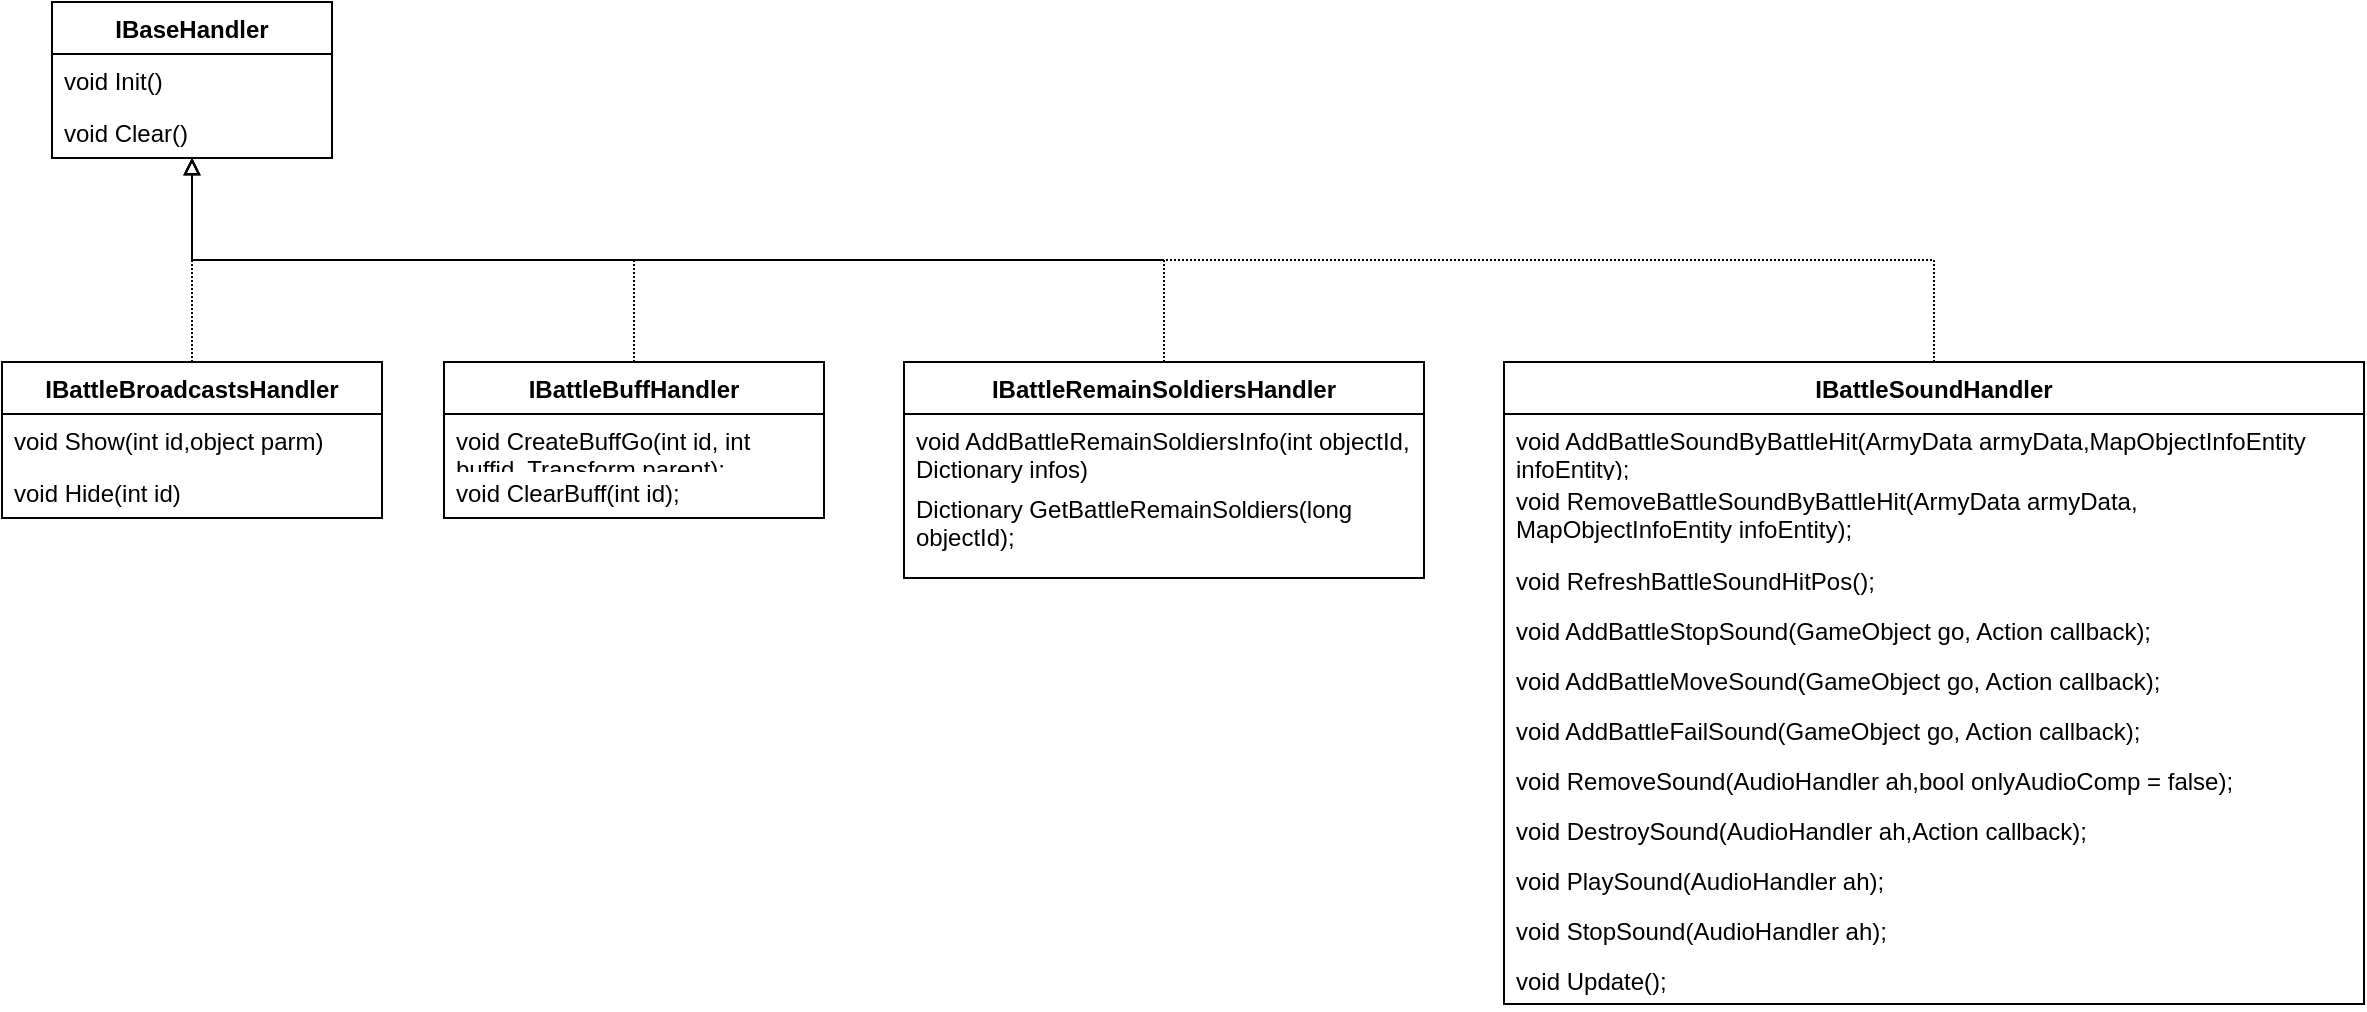 <mxfile version="22.1.4" type="github">
  <diagram id="C5RBs43oDa-KdzZeNtuy" name="Page-1">
    <mxGraphModel dx="2183" dy="1177" grid="1" gridSize="10" guides="1" tooltips="1" connect="1" arrows="1" fold="1" page="1" pageScale="1" pageWidth="827" pageHeight="1169" math="0" shadow="0">
      <root>
        <mxCell id="WIyWlLk6GJQsqaUBKTNV-0" />
        <mxCell id="WIyWlLk6GJQsqaUBKTNV-1" parent="WIyWlLk6GJQsqaUBKTNV-0" />
        <mxCell id="vtyjgrVnTe7GE00nzrDD-10" value="IBaseHandler" style="swimlane;childLayout=stackLayout;horizontal=1;startSize=26;fillColor=none;horizontalStack=0;resizeParent=1;resizeParentMax=0;resizeLast=0;collapsible=1;marginBottom=0;whiteSpace=wrap;html=1;align=center;verticalAlign=top;" vertex="1" parent="WIyWlLk6GJQsqaUBKTNV-1">
          <mxGeometry x="344" y="150" width="140" height="78" as="geometry" />
        </mxCell>
        <mxCell id="vtyjgrVnTe7GE00nzrDD-11" value="void Init()" style="text;strokeColor=none;fillColor=none;align=left;verticalAlign=top;spacingLeft=4;spacingRight=4;overflow=hidden;rotatable=0;points=[[0,0.5],[1,0.5]];portConstraint=eastwest;whiteSpace=wrap;html=1;" vertex="1" parent="vtyjgrVnTe7GE00nzrDD-10">
          <mxGeometry y="26" width="140" height="26" as="geometry" />
        </mxCell>
        <mxCell id="vtyjgrVnTe7GE00nzrDD-12" value="void Clear()" style="text;strokeColor=none;fillColor=none;align=left;verticalAlign=top;spacingLeft=4;spacingRight=4;overflow=hidden;rotatable=0;points=[[0,0.5],[1,0.5]];portConstraint=eastwest;whiteSpace=wrap;html=1;" vertex="1" parent="vtyjgrVnTe7GE00nzrDD-10">
          <mxGeometry y="52" width="140" height="26" as="geometry" />
        </mxCell>
        <mxCell id="vtyjgrVnTe7GE00nzrDD-21" value="" style="edgeStyle=orthogonalEdgeStyle;rounded=0;orthogonalLoop=1;jettySize=auto;html=1;dashed=1;dashPattern=1 1;endArrow=block;endFill=0;" edge="1" parent="WIyWlLk6GJQsqaUBKTNV-1" source="vtyjgrVnTe7GE00nzrDD-14" target="vtyjgrVnTe7GE00nzrDD-10">
          <mxGeometry relative="1" as="geometry" />
        </mxCell>
        <mxCell id="vtyjgrVnTe7GE00nzrDD-14" value="IBattleBroadcastsHandler" style="swimlane;childLayout=stackLayout;horizontal=1;startSize=26;fillColor=none;horizontalStack=0;resizeParent=1;resizeParentMax=0;resizeLast=0;collapsible=1;marginBottom=0;whiteSpace=wrap;html=1;align=center;verticalAlign=top;" vertex="1" parent="WIyWlLk6GJQsqaUBKTNV-1">
          <mxGeometry x="319" y="330" width="190" height="78" as="geometry" />
        </mxCell>
        <mxCell id="vtyjgrVnTe7GE00nzrDD-15" value="void Show(int id,object parm)" style="text;strokeColor=none;fillColor=none;align=left;verticalAlign=top;spacingLeft=4;spacingRight=4;overflow=hidden;rotatable=0;points=[[0,0.5],[1,0.5]];portConstraint=eastwest;whiteSpace=wrap;html=1;" vertex="1" parent="vtyjgrVnTe7GE00nzrDD-14">
          <mxGeometry y="26" width="190" height="26" as="geometry" />
        </mxCell>
        <mxCell id="vtyjgrVnTe7GE00nzrDD-16" value="void Hide(int id)" style="text;strokeColor=none;fillColor=none;align=left;verticalAlign=top;spacingLeft=4;spacingRight=4;overflow=hidden;rotatable=0;points=[[0,0.5],[1,0.5]];portConstraint=eastwest;whiteSpace=wrap;html=1;" vertex="1" parent="vtyjgrVnTe7GE00nzrDD-14">
          <mxGeometry y="52" width="190" height="26" as="geometry" />
        </mxCell>
        <mxCell id="vtyjgrVnTe7GE00nzrDD-22" value="IBattleBuffHandler" style="swimlane;childLayout=stackLayout;horizontal=1;startSize=26;fillColor=none;horizontalStack=0;resizeParent=1;resizeParentMax=0;resizeLast=0;collapsible=1;marginBottom=0;whiteSpace=wrap;html=1;align=center;verticalAlign=top;" vertex="1" parent="WIyWlLk6GJQsqaUBKTNV-1">
          <mxGeometry x="540" y="330" width="190" height="78" as="geometry" />
        </mxCell>
        <mxCell id="vtyjgrVnTe7GE00nzrDD-23" value="void CreateBuffGo(int id, int buffid, Transform parent);" style="text;strokeColor=none;fillColor=none;align=left;verticalAlign=top;spacingLeft=4;spacingRight=4;overflow=hidden;rotatable=0;points=[[0,0.5],[1,0.5]];portConstraint=eastwest;whiteSpace=wrap;html=1;" vertex="1" parent="vtyjgrVnTe7GE00nzrDD-22">
          <mxGeometry y="26" width="190" height="26" as="geometry" />
        </mxCell>
        <mxCell id="vtyjgrVnTe7GE00nzrDD-24" value="void ClearBuff(int id);" style="text;strokeColor=none;fillColor=none;align=left;verticalAlign=top;spacingLeft=4;spacingRight=4;overflow=hidden;rotatable=0;points=[[0,0.5],[1,0.5]];portConstraint=eastwest;whiteSpace=wrap;html=1;" vertex="1" parent="vtyjgrVnTe7GE00nzrDD-22">
          <mxGeometry y="52" width="190" height="26" as="geometry" />
        </mxCell>
        <mxCell id="vtyjgrVnTe7GE00nzrDD-25" value="IBattleRemainSoldiersHandler" style="swimlane;childLayout=stackLayout;horizontal=1;startSize=26;fillColor=none;horizontalStack=0;resizeParent=1;resizeParentMax=0;resizeLast=0;collapsible=1;marginBottom=0;whiteSpace=wrap;html=1;align=center;verticalAlign=top;" vertex="1" parent="WIyWlLk6GJQsqaUBKTNV-1">
          <mxGeometry x="770" y="330" width="260" height="108" as="geometry" />
        </mxCell>
        <mxCell id="vtyjgrVnTe7GE00nzrDD-26" value="void AddBattleRemainSoldiersInfo(int objectId, Dictionary infos)" style="text;strokeColor=none;fillColor=none;align=left;verticalAlign=top;spacingLeft=4;spacingRight=4;overflow=hidden;rotatable=0;points=[[0,0.5],[1,0.5]];portConstraint=eastwest;whiteSpace=wrap;html=1;" vertex="1" parent="vtyjgrVnTe7GE00nzrDD-25">
          <mxGeometry y="26" width="260" height="34" as="geometry" />
        </mxCell>
        <mxCell id="vtyjgrVnTe7GE00nzrDD-27" value="Dictionary GetBattleRemainSoldiers(long objectId);" style="text;strokeColor=none;fillColor=none;align=left;verticalAlign=top;spacingLeft=4;spacingRight=4;overflow=hidden;rotatable=0;points=[[0,0.5],[1,0.5]];portConstraint=eastwest;whiteSpace=wrap;html=1;" vertex="1" parent="vtyjgrVnTe7GE00nzrDD-25">
          <mxGeometry y="60" width="260" height="48" as="geometry" />
        </mxCell>
        <mxCell id="vtyjgrVnTe7GE00nzrDD-28" value="" style="edgeStyle=orthogonalEdgeStyle;rounded=0;orthogonalLoop=1;jettySize=auto;html=1;dashed=1;dashPattern=1 1;endArrow=block;endFill=0;exitX=0.5;exitY=0;exitDx=0;exitDy=0;" edge="1" parent="WIyWlLk6GJQsqaUBKTNV-1" source="vtyjgrVnTe7GE00nzrDD-22" target="vtyjgrVnTe7GE00nzrDD-10">
          <mxGeometry relative="1" as="geometry">
            <mxPoint x="424" y="340" as="sourcePoint" />
            <mxPoint x="424" y="238" as="targetPoint" />
          </mxGeometry>
        </mxCell>
        <mxCell id="vtyjgrVnTe7GE00nzrDD-29" value="" style="edgeStyle=orthogonalEdgeStyle;rounded=0;orthogonalLoop=1;jettySize=auto;html=1;dashed=1;dashPattern=1 1;endArrow=block;endFill=0;exitX=0.5;exitY=0;exitDx=0;exitDy=0;" edge="1" parent="WIyWlLk6GJQsqaUBKTNV-1" source="vtyjgrVnTe7GE00nzrDD-25" target="vtyjgrVnTe7GE00nzrDD-10">
          <mxGeometry relative="1" as="geometry">
            <mxPoint x="645" y="340" as="sourcePoint" />
            <mxPoint x="424" y="238" as="targetPoint" />
          </mxGeometry>
        </mxCell>
        <mxCell id="vtyjgrVnTe7GE00nzrDD-30" value="IBattleSoundHandler" style="swimlane;childLayout=stackLayout;horizontal=1;startSize=26;fillColor=none;horizontalStack=0;resizeParent=1;resizeParentMax=0;resizeLast=0;collapsible=1;marginBottom=0;whiteSpace=wrap;html=1;align=center;verticalAlign=top;flipH=1;" vertex="1" parent="WIyWlLk6GJQsqaUBKTNV-1">
          <mxGeometry x="1070" y="330" width="430" height="321" as="geometry" />
        </mxCell>
        <mxCell id="vtyjgrVnTe7GE00nzrDD-31" value="void AddBattleSoundByBattleHit(ArmyData armyData,MapObjectInfoEntity infoEntity);" style="text;strokeColor=none;fillColor=none;align=left;verticalAlign=top;spacingLeft=4;spacingRight=4;overflow=hidden;rotatable=0;points=[[0,0.5],[1,0.5]];portConstraint=eastwest;whiteSpace=wrap;html=1;" vertex="1" parent="vtyjgrVnTe7GE00nzrDD-30">
          <mxGeometry y="26" width="430" height="30" as="geometry" />
        </mxCell>
        <mxCell id="vtyjgrVnTe7GE00nzrDD-39" value="void RemoveBattleSoundByBattleHit(ArmyData armyData, MapObjectInfoEntity infoEntity);" style="text;strokeColor=none;fillColor=none;align=left;verticalAlign=top;spacingLeft=4;spacingRight=4;overflow=hidden;rotatable=0;points=[[0,0.5],[1,0.5]];portConstraint=eastwest;whiteSpace=wrap;html=1;" vertex="1" parent="vtyjgrVnTe7GE00nzrDD-30">
          <mxGeometry y="56" width="430" height="40" as="geometry" />
        </mxCell>
        <mxCell id="vtyjgrVnTe7GE00nzrDD-43" value="void RefreshBattleSoundHitPos();" style="text;strokeColor=none;fillColor=none;align=left;verticalAlign=top;spacingLeft=4;spacingRight=4;overflow=hidden;rotatable=0;points=[[0,0.5],[1,0.5]];portConstraint=eastwest;whiteSpace=wrap;html=1;" vertex="1" parent="vtyjgrVnTe7GE00nzrDD-30">
          <mxGeometry y="96" width="430" height="25" as="geometry" />
        </mxCell>
        <mxCell id="vtyjgrVnTe7GE00nzrDD-42" value="void AddBattleStopSound(GameObject go, Action&lt;AudioHandler&gt; callback);" style="text;strokeColor=none;fillColor=none;align=left;verticalAlign=top;spacingLeft=4;spacingRight=4;overflow=hidden;rotatable=0;points=[[0,0.5],[1,0.5]];portConstraint=eastwest;whiteSpace=wrap;html=1;" vertex="1" parent="vtyjgrVnTe7GE00nzrDD-30">
          <mxGeometry y="121" width="430" height="25" as="geometry" />
        </mxCell>
        <mxCell id="vtyjgrVnTe7GE00nzrDD-41" value="void AddBattleMoveSound(GameObject go, Action&lt;AudioHandler&gt; callback);" style="text;strokeColor=none;fillColor=none;align=left;verticalAlign=top;spacingLeft=4;spacingRight=4;overflow=hidden;rotatable=0;points=[[0,0.5],[1,0.5]];portConstraint=eastwest;whiteSpace=wrap;html=1;" vertex="1" parent="vtyjgrVnTe7GE00nzrDD-30">
          <mxGeometry y="146" width="430" height="25" as="geometry" />
        </mxCell>
        <mxCell id="vtyjgrVnTe7GE00nzrDD-40" value="void AddBattleFailSound(GameObject go, Action&lt;AudioHandler&gt; callback);" style="text;strokeColor=none;fillColor=none;align=left;verticalAlign=top;spacingLeft=4;spacingRight=4;overflow=hidden;rotatable=0;points=[[0,0.5],[1,0.5]];portConstraint=eastwest;whiteSpace=wrap;html=1;" vertex="1" parent="vtyjgrVnTe7GE00nzrDD-30">
          <mxGeometry y="171" width="430" height="25" as="geometry" />
        </mxCell>
        <mxCell id="vtyjgrVnTe7GE00nzrDD-45" value="void RemoveSound(AudioHandler ah,bool onlyAudioComp = false);" style="text;strokeColor=none;fillColor=none;align=left;verticalAlign=top;spacingLeft=4;spacingRight=4;overflow=hidden;rotatable=0;points=[[0,0.5],[1,0.5]];portConstraint=eastwest;whiteSpace=wrap;html=1;" vertex="1" parent="vtyjgrVnTe7GE00nzrDD-30">
          <mxGeometry y="196" width="430" height="25" as="geometry" />
        </mxCell>
        <mxCell id="vtyjgrVnTe7GE00nzrDD-44" value="void DestroySound(AudioHandler ah,Action callback);" style="text;strokeColor=none;fillColor=none;align=left;verticalAlign=top;spacingLeft=4;spacingRight=4;overflow=hidden;rotatable=0;points=[[0,0.5],[1,0.5]];portConstraint=eastwest;whiteSpace=wrap;html=1;" vertex="1" parent="vtyjgrVnTe7GE00nzrDD-30">
          <mxGeometry y="221" width="430" height="25" as="geometry" />
        </mxCell>
        <mxCell id="vtyjgrVnTe7GE00nzrDD-47" value="void PlaySound(AudioHandler ah);" style="text;strokeColor=none;fillColor=none;align=left;verticalAlign=top;spacingLeft=4;spacingRight=4;overflow=hidden;rotatable=0;points=[[0,0.5],[1,0.5]];portConstraint=eastwest;whiteSpace=wrap;html=1;" vertex="1" parent="vtyjgrVnTe7GE00nzrDD-30">
          <mxGeometry y="246" width="430" height="25" as="geometry" />
        </mxCell>
        <mxCell id="vtyjgrVnTe7GE00nzrDD-46" value="void StopSound(AudioHandler ah);" style="text;strokeColor=none;fillColor=none;align=left;verticalAlign=top;spacingLeft=4;spacingRight=4;overflow=hidden;rotatable=0;points=[[0,0.5],[1,0.5]];portConstraint=eastwest;whiteSpace=wrap;html=1;" vertex="1" parent="vtyjgrVnTe7GE00nzrDD-30">
          <mxGeometry y="271" width="430" height="25" as="geometry" />
        </mxCell>
        <mxCell id="vtyjgrVnTe7GE00nzrDD-32" value="void Update();" style="text;strokeColor=none;fillColor=none;align=left;verticalAlign=top;spacingLeft=4;spacingRight=4;overflow=hidden;rotatable=0;points=[[0,0.5],[1,0.5]];portConstraint=eastwest;whiteSpace=wrap;html=1;" vertex="1" parent="vtyjgrVnTe7GE00nzrDD-30">
          <mxGeometry y="296" width="430" height="25" as="geometry" />
        </mxCell>
        <mxCell id="vtyjgrVnTe7GE00nzrDD-49" value="" style="edgeStyle=orthogonalEdgeStyle;rounded=0;orthogonalLoop=1;jettySize=auto;html=1;dashed=1;dashPattern=1 1;endArrow=block;endFill=0;exitX=0.5;exitY=0;exitDx=0;exitDy=0;" edge="1" parent="WIyWlLk6GJQsqaUBKTNV-1" source="vtyjgrVnTe7GE00nzrDD-30" target="vtyjgrVnTe7GE00nzrDD-10">
          <mxGeometry relative="1" as="geometry">
            <mxPoint x="910" y="340" as="sourcePoint" />
            <mxPoint x="424" y="238" as="targetPoint" />
          </mxGeometry>
        </mxCell>
      </root>
    </mxGraphModel>
  </diagram>
</mxfile>
